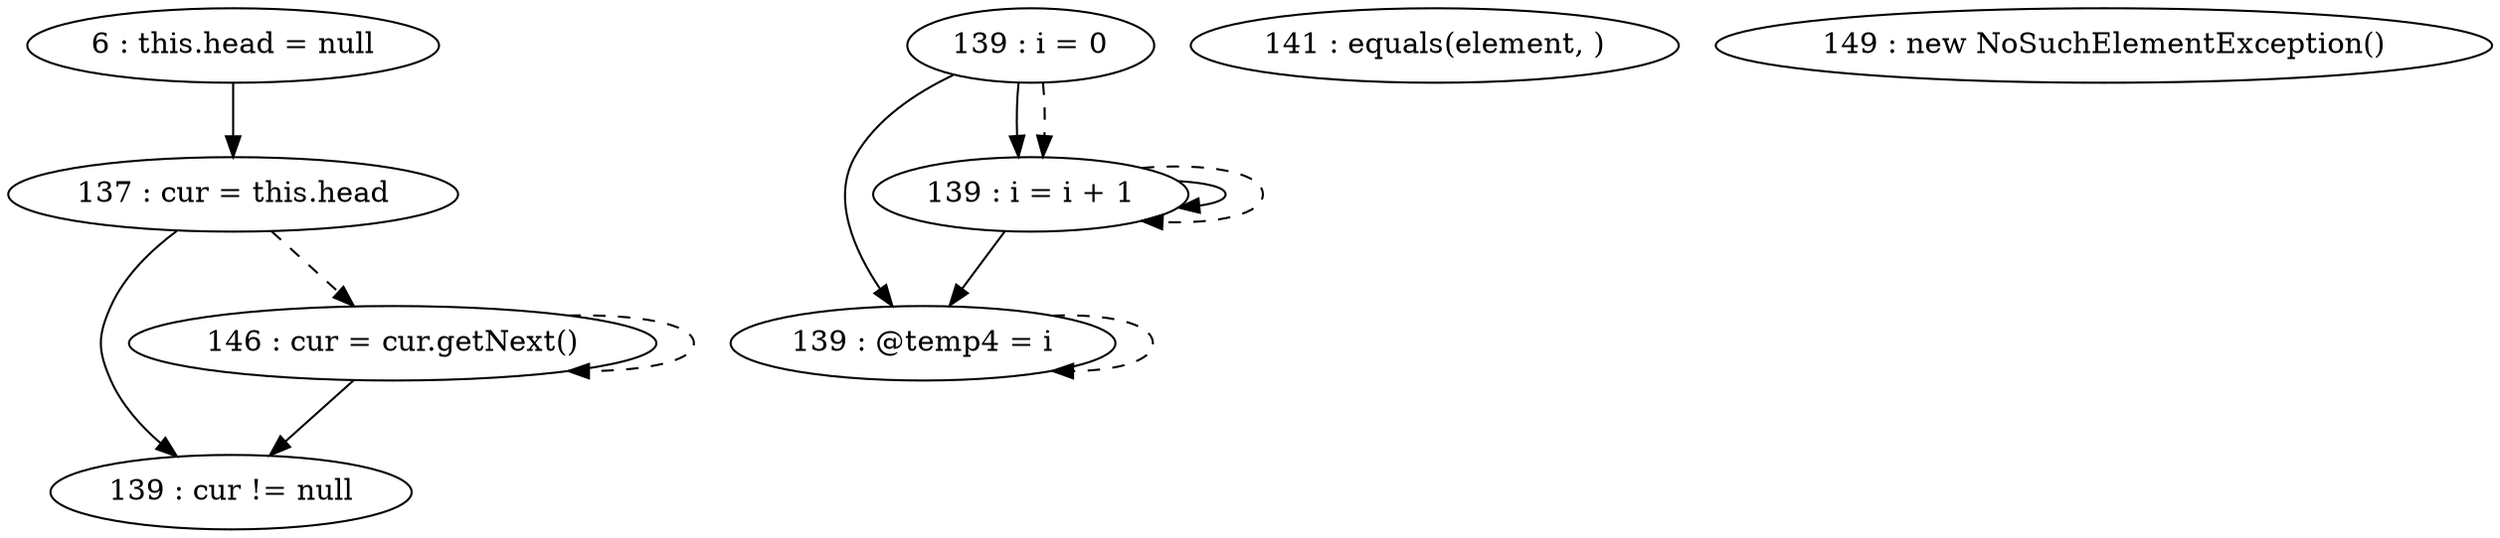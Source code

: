 digraph G {
"6 : this.head = null"
"6 : this.head = null" -> "137 : cur = this.head"
"137 : cur = this.head"
"137 : cur = this.head" -> "139 : cur != null"
"137 : cur = this.head" -> "146 : cur = cur.getNext()" [style=dashed]
"139 : i = 0"
"139 : i = 0" -> "139 : @temp4 = i"
"139 : i = 0" -> "139 : i = i + 1"
"139 : i = 0" -> "139 : i = i + 1" [style=dashed]
"139 : cur != null"
"141 : equals(element, )"
"149 : new NoSuchElementException()"
"146 : cur = cur.getNext()"
"146 : cur = cur.getNext()" -> "139 : cur != null"
"146 : cur = cur.getNext()" -> "146 : cur = cur.getNext()" [style=dashed]
"139 : @temp4 = i"
"139 : @temp4 = i" -> "139 : @temp4 = i" [style=dashed]
"139 : i = i + 1"
"139 : i = i + 1" -> "139 : @temp4 = i"
"139 : i = i + 1" -> "139 : i = i + 1"
"139 : i = i + 1" -> "139 : i = i + 1" [style=dashed]
}